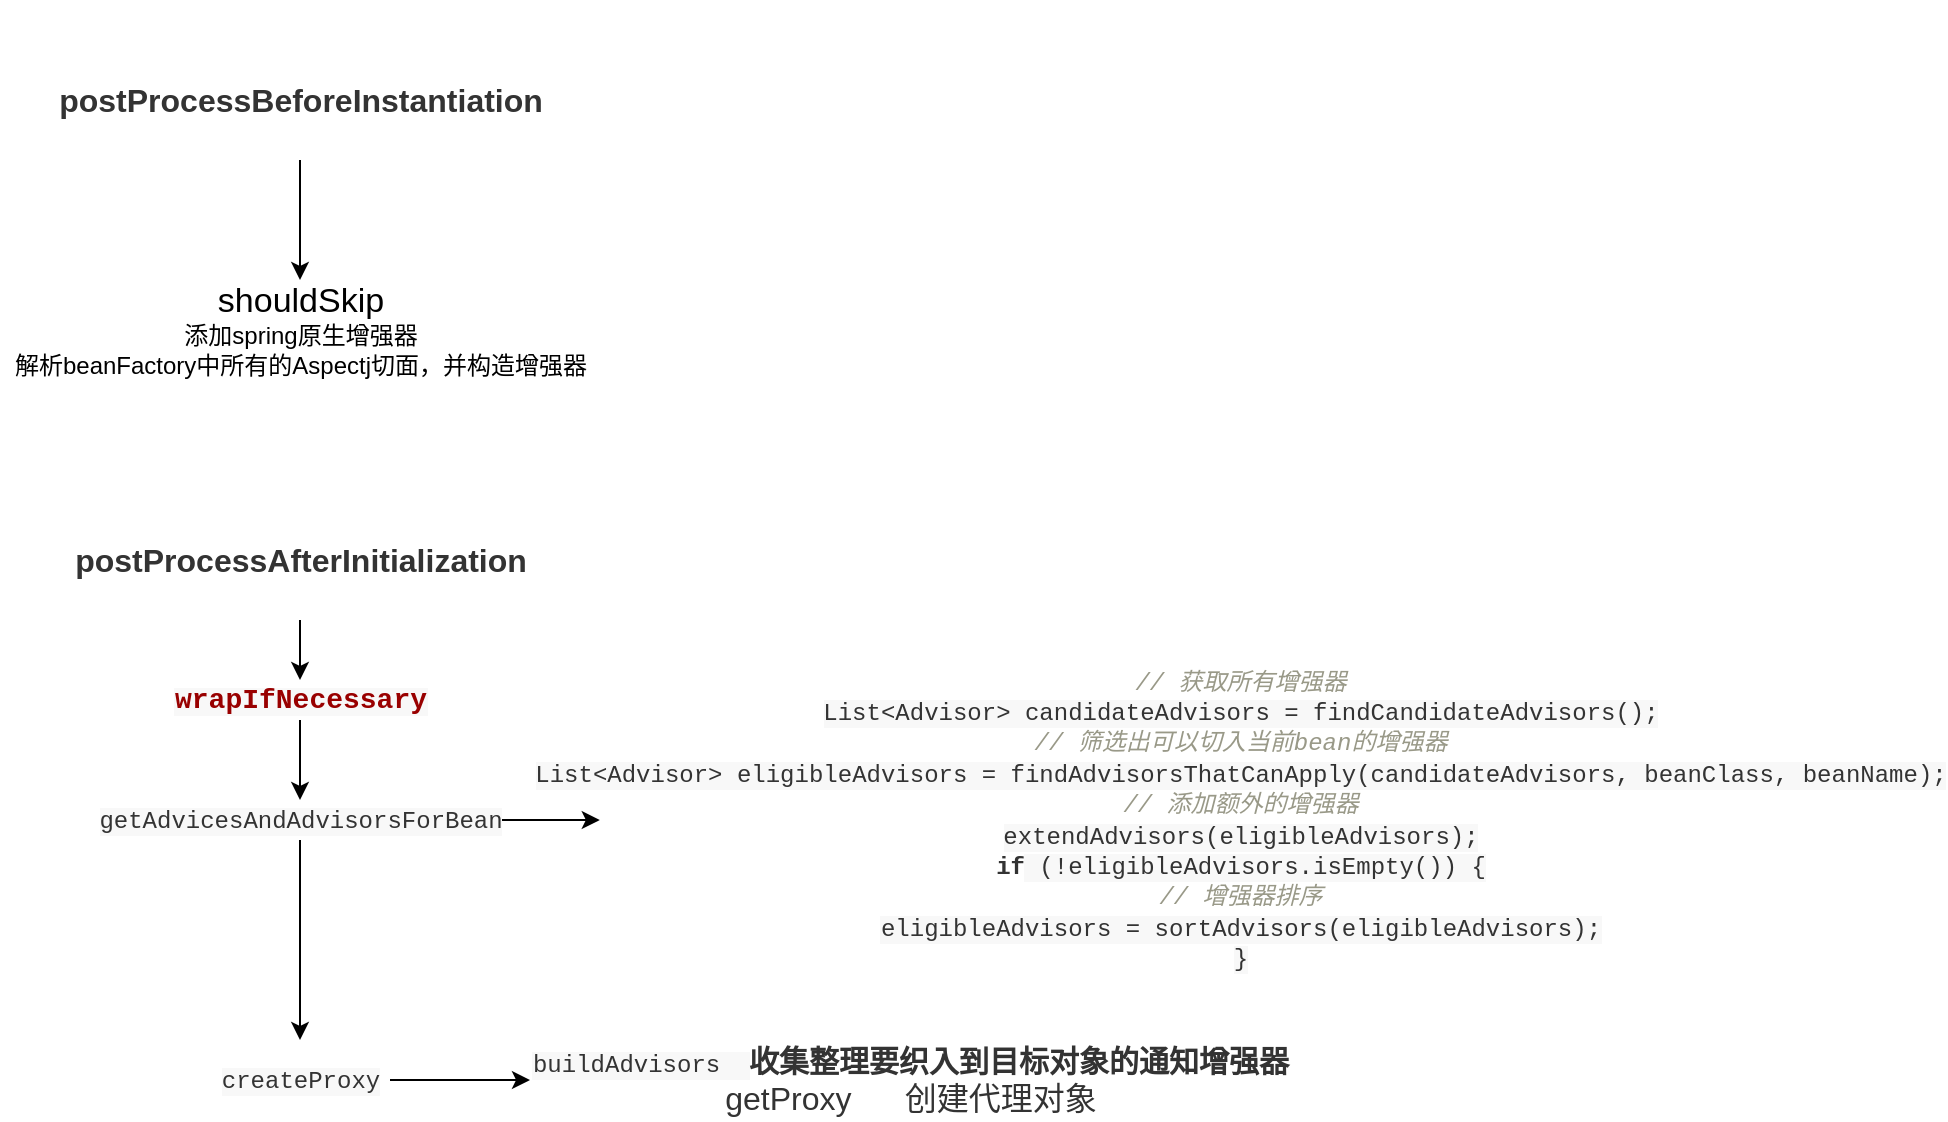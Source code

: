 <mxfile version="13.8.1" type="onedrive"><diagram id="fH_w7xUqKePJb1O1RN7a" name="Page-1"><mxGraphModel dx="1422" dy="762" grid="1" gridSize="10" guides="1" tooltips="1" connect="1" arrows="1" fold="1" page="1" pageScale="1" pageWidth="827" pageHeight="1169" math="0" shadow="0"><root><mxCell id="0"/><mxCell id="1" parent="0"/><mxCell id="ZsvegcYX8zv62SoyjPHL-5" style="edgeStyle=orthogonalEdgeStyle;rounded=0;orthogonalLoop=1;jettySize=auto;html=1;" edge="1" parent="1" source="ZsvegcYX8zv62SoyjPHL-2"><mxGeometry relative="1" as="geometry"><mxPoint x="160" y="140" as="targetPoint"/></mxGeometry></mxCell><mxCell id="ZsvegcYX8zv62SoyjPHL-2" value="&lt;h4 style=&quot;line-height: 1.5 ; margin-top: 35px ; margin-bottom: 10px ; padding-bottom: 5px ; font-size: 16px ; color: rgb(51 , 51 , 51) ; font-family: , , &amp;#34;segoe ui&amp;#34; , &amp;#34;roboto&amp;#34; , &amp;#34;ubuntu&amp;#34; , &amp;#34;cantarell&amp;#34; , &amp;#34;noto sans&amp;#34; , sans-serif , &amp;#34;blinkmacsystemfont&amp;#34; , &amp;#34;helvetica neue&amp;#34; , &amp;#34;pingfang sc&amp;#34; , &amp;#34;hiragino sans gb&amp;#34; , &amp;#34;microsoft yahei&amp;#34; , &amp;#34;arial&amp;#34; ; background-color: rgb(255 , 255 , 255)&quot;&gt;postProcessBeforeInstantiation&lt;/h4&gt;" style="text;html=1;align=center;verticalAlign=middle;resizable=0;points=[];autosize=1;" vertex="1" parent="1"><mxGeometry x="30" width="260" height="80" as="geometry"/></mxCell><mxCell id="ZsvegcYX8zv62SoyjPHL-3" value="&lt;font style=&quot;font-size: 17px&quot;&gt;shouldSkip&lt;/font&gt;&lt;br&gt;添加spring原生增强器&lt;br&gt;解析beanFactory中所有的Aspectj切面，并构造增强器" style="text;html=1;align=center;verticalAlign=middle;resizable=0;points=[];autosize=1;" vertex="1" parent="1"><mxGeometry x="10" y="140" width="300" height="50" as="geometry"/></mxCell><mxCell id="ZsvegcYX8zv62SoyjPHL-12" style="edgeStyle=orthogonalEdgeStyle;rounded=0;orthogonalLoop=1;jettySize=auto;html=1;" edge="1" parent="1" source="ZsvegcYX8zv62SoyjPHL-6" target="ZsvegcYX8zv62SoyjPHL-7"><mxGeometry relative="1" as="geometry"/></mxCell><mxCell id="ZsvegcYX8zv62SoyjPHL-6" value="&lt;h4 style=&quot;line-height: 1.5 ; margin-top: 35px ; margin-bottom: 10px ; padding-bottom: 5px ; font-size: 16px ; color: rgb(51 , 51 , 51) ; font-family: , , &amp;#34;segoe ui&amp;#34; , &amp;#34;roboto&amp;#34; , &amp;#34;ubuntu&amp;#34; , &amp;#34;cantarell&amp;#34; , &amp;#34;noto sans&amp;#34; , sans-serif , &amp;#34;blinkmacsystemfont&amp;#34; , &amp;#34;helvetica neue&amp;#34; , &amp;#34;pingfang sc&amp;#34; , &amp;#34;hiragino sans gb&amp;#34; , &amp;#34;microsoft yahei&amp;#34; , &amp;#34;arial&amp;#34; ; background-color: rgb(255 , 255 , 255)&quot;&gt;postProcessAfterInitialization&lt;/h4&gt;" style="text;html=1;align=center;verticalAlign=middle;resizable=0;points=[];autosize=1;" vertex="1" parent="1"><mxGeometry x="40" y="230" width="240" height="80" as="geometry"/></mxCell><mxCell id="ZsvegcYX8zv62SoyjPHL-13" value="" style="edgeStyle=orthogonalEdgeStyle;rounded=0;orthogonalLoop=1;jettySize=auto;html=1;" edge="1" parent="1" source="ZsvegcYX8zv62SoyjPHL-7" target="ZsvegcYX8zv62SoyjPHL-8"><mxGeometry relative="1" as="geometry"/></mxCell><mxCell id="ZsvegcYX8zv62SoyjPHL-7" value="&lt;span style=&quot;color: rgb(153 , 0 , 0) ; font-family: &amp;#34;menlo&amp;#34; , &amp;#34;monaco&amp;#34; , &amp;#34;consolas&amp;#34; , &amp;#34;courier new&amp;#34; , monospace ; font-weight: 700 ; background-color: rgb(248 , 248 , 248)&quot;&gt;&lt;font style=&quot;font-size: 14px&quot;&gt;wrapIfNecessary&lt;/font&gt;&lt;/span&gt;" style="text;html=1;align=center;verticalAlign=middle;resizable=0;points=[];autosize=1;" vertex="1" parent="1"><mxGeometry x="95" y="340" width="130" height="20" as="geometry"/></mxCell><mxCell id="ZsvegcYX8zv62SoyjPHL-14" style="edgeStyle=orthogonalEdgeStyle;rounded=0;orthogonalLoop=1;jettySize=auto;html=1;" edge="1" parent="1" source="ZsvegcYX8zv62SoyjPHL-8"><mxGeometry relative="1" as="geometry"><mxPoint x="160" y="520" as="targetPoint"/></mxGeometry></mxCell><mxCell id="ZsvegcYX8zv62SoyjPHL-15" style="edgeStyle=orthogonalEdgeStyle;rounded=0;orthogonalLoop=1;jettySize=auto;html=1;entryX=0.015;entryY=0.5;entryDx=0;entryDy=0;entryPerimeter=0;" edge="1" parent="1" source="ZsvegcYX8zv62SoyjPHL-8" target="ZsvegcYX8zv62SoyjPHL-9"><mxGeometry relative="1" as="geometry"/></mxCell><mxCell id="ZsvegcYX8zv62SoyjPHL-8" value="&lt;span style=&quot;color: rgb(51 , 51 , 51) ; font-family: &amp;#34;menlo&amp;#34; , &amp;#34;monaco&amp;#34; , &amp;#34;consolas&amp;#34; , &amp;#34;courier new&amp;#34; , monospace ; background-color: rgb(248 , 248 , 248)&quot;&gt;getAdvicesAndAdvisorsForBean&lt;/span&gt;" style="text;html=1;align=center;verticalAlign=middle;resizable=0;points=[];autosize=1;" vertex="1" parent="1"><mxGeometry x="60" y="400" width="200" height="20" as="geometry"/></mxCell><mxCell id="ZsvegcYX8zv62SoyjPHL-9" value="&lt;span style=&quot;color: rgb(51 , 51 , 51) ; font-family: &amp;#34;menlo&amp;#34; , &amp;#34;monaco&amp;#34; , &amp;#34;consolas&amp;#34; , &amp;#34;courier new&amp;#34; , monospace ; background-color: rgb(248 , 248 , 248)&quot;&gt; &lt;/span&gt;&lt;span class=&quot;hljs-comment&quot; style=&quot;color: rgb(153 , 153 , 136) ; font-style: italic ; font-family: &amp;#34;menlo&amp;#34; , &amp;#34;monaco&amp;#34; , &amp;#34;consolas&amp;#34; , &amp;#34;courier new&amp;#34; , monospace&quot;&gt;// 获取所有增强器&lt;/span&gt;&lt;span style=&quot;color: rgb(51 , 51 , 51) ; font-family: &amp;#34;menlo&amp;#34; , &amp;#34;monaco&amp;#34; , &amp;#34;consolas&amp;#34; , &amp;#34;courier new&amp;#34; , monospace ; background-color: rgb(248 , 248 , 248)&quot;&gt;&lt;br/&gt;    List&amp;lt;Advisor&amp;gt; candidateAdvisors = findCandidateAdvisors();&lt;br/&gt;    &lt;/span&gt;&lt;span class=&quot;hljs-comment&quot; style=&quot;color: rgb(153 , 153 , 136) ; font-style: italic ; font-family: &amp;#34;menlo&amp;#34; , &amp;#34;monaco&amp;#34; , &amp;#34;consolas&amp;#34; , &amp;#34;courier new&amp;#34; , monospace&quot;&gt;// 筛选出可以切入当前bean的增强器&lt;/span&gt;&lt;span style=&quot;color: rgb(51 , 51 , 51) ; font-family: &amp;#34;menlo&amp;#34; , &amp;#34;monaco&amp;#34; , &amp;#34;consolas&amp;#34; , &amp;#34;courier new&amp;#34; , monospace ; background-color: rgb(248 , 248 , 248)&quot;&gt;&lt;br/&gt;    List&amp;lt;Advisor&amp;gt; eligibleAdvisors = findAdvisorsThatCanApply(candidateAdvisors, beanClass, beanName);&lt;br/&gt;    &lt;/span&gt;&lt;span class=&quot;hljs-comment&quot; style=&quot;color: rgb(153 , 153 , 136) ; font-style: italic ; font-family: &amp;#34;menlo&amp;#34; , &amp;#34;monaco&amp;#34; , &amp;#34;consolas&amp;#34; , &amp;#34;courier new&amp;#34; , monospace&quot;&gt;// 添加额外的增强器&lt;/span&gt;&lt;span style=&quot;color: rgb(51 , 51 , 51) ; font-family: &amp;#34;menlo&amp;#34; , &amp;#34;monaco&amp;#34; , &amp;#34;consolas&amp;#34; , &amp;#34;courier new&amp;#34; , monospace ; background-color: rgb(248 , 248 , 248)&quot;&gt;&lt;br/&gt;    extendAdvisors(eligibleAdvisors);&lt;br/&gt;    &lt;/span&gt;&lt;span class=&quot;hljs-keyword&quot; style=&quot;color: rgb(51 , 51 , 51) ; font-weight: 700 ; font-family: &amp;#34;menlo&amp;#34; , &amp;#34;monaco&amp;#34; , &amp;#34;consolas&amp;#34; , &amp;#34;courier new&amp;#34; , monospace&quot;&gt;if&lt;/span&gt;&lt;span style=&quot;color: rgb(51 , 51 , 51) ; font-family: &amp;#34;menlo&amp;#34; , &amp;#34;monaco&amp;#34; , &amp;#34;consolas&amp;#34; , &amp;#34;courier new&amp;#34; , monospace ; background-color: rgb(248 , 248 , 248)&quot;&gt; (!eligibleAdvisors.isEmpty()) {&lt;br/&gt;        &lt;/span&gt;&lt;span class=&quot;hljs-comment&quot; style=&quot;color: rgb(153 , 153 , 136) ; font-style: italic ; font-family: &amp;#34;menlo&amp;#34; , &amp;#34;monaco&amp;#34; , &amp;#34;consolas&amp;#34; , &amp;#34;courier new&amp;#34; , monospace&quot;&gt;// 增强器排序&lt;/span&gt;&lt;span style=&quot;color: rgb(51 , 51 , 51) ; font-family: &amp;#34;menlo&amp;#34; , &amp;#34;monaco&amp;#34; , &amp;#34;consolas&amp;#34; , &amp;#34;courier new&amp;#34; , monospace ; background-color: rgb(248 , 248 , 248)&quot;&gt;&lt;br/&gt;        eligibleAdvisors = sortAdvisors(eligibleAdvisors);&lt;br/&gt;    }&lt;/span&gt;" style="text;html=1;align=center;verticalAlign=middle;resizable=0;points=[];autosize=1;" vertex="1" parent="1"><mxGeometry x="300" y="335" width="660" height="150" as="geometry"/></mxCell><mxCell id="ZsvegcYX8zv62SoyjPHL-16" style="edgeStyle=orthogonalEdgeStyle;rounded=0;orthogonalLoop=1;jettySize=auto;html=1;" edge="1" parent="1" source="ZsvegcYX8zv62SoyjPHL-10" target="ZsvegcYX8zv62SoyjPHL-11"><mxGeometry relative="1" as="geometry"/></mxCell><mxCell id="ZsvegcYX8zv62SoyjPHL-10" value="&lt;span style=&quot;color: rgb(51 , 51 , 51) ; font-family: &amp;#34;menlo&amp;#34; , &amp;#34;monaco&amp;#34; , &amp;#34;consolas&amp;#34; , &amp;#34;courier new&amp;#34; , monospace ; background-color: rgb(248 , 248 , 248)&quot;&gt;createProxy&lt;/span&gt;" style="text;html=1;align=center;verticalAlign=middle;resizable=0;points=[];autosize=1;" vertex="1" parent="1"><mxGeometry x="115" y="530" width="90" height="20" as="geometry"/></mxCell><mxCell id="ZsvegcYX8zv62SoyjPHL-11" value="&lt;span style=&quot;color: rgb(51 , 51 , 51) ; font-family: &amp;#34;menlo&amp;#34; , &amp;#34;monaco&amp;#34; , &amp;#34;consolas&amp;#34; , &amp;#34;courier new&amp;#34; , monospace ; background-color: rgb(248 , 248 , 248)&quot;&gt;buildAdvisors&amp;nbsp;&amp;nbsp;&lt;/span&gt;&lt;span style=&quot;font-weight: 700 ; color: rgb(51 , 51 , 51) ; font-family: , , &amp;#34;segoe ui&amp;#34; , &amp;#34;roboto&amp;#34; , &amp;#34;ubuntu&amp;#34; , &amp;#34;cantarell&amp;#34; , &amp;#34;noto sans&amp;#34; , sans-serif , &amp;#34;blinkmacsystemfont&amp;#34; , &amp;#34;helvetica neue&amp;#34; , &amp;#34;pingfang sc&amp;#34; , &amp;#34;hiragino sans gb&amp;#34; , &amp;#34;microsoft yahei&amp;#34; , &amp;#34;arial&amp;#34; ; font-size: 15px ; background-color: rgb(255 , 255 , 255)&quot;&gt;收集整理要织入到目标对象的通知增强器&lt;br&gt;&lt;/span&gt;&lt;span style=&quot;background-color: rgb(255 , 255 , 255) ; color: rgb(51 , 51 , 51) ; font-size: 16px&quot;&gt;getProxy&amp;nbsp; &amp;nbsp; &amp;nbsp; 创建代理对象&lt;/span&gt;&lt;span style=&quot;font-weight: 700 ; color: rgb(51 , 51 , 51) ; font-family: , , &amp;#34;segoe ui&amp;#34; , &amp;#34;roboto&amp;#34; , &amp;#34;ubuntu&amp;#34; , &amp;#34;cantarell&amp;#34; , &amp;#34;noto sans&amp;#34; , sans-serif , &amp;#34;blinkmacsystemfont&amp;#34; , &amp;#34;helvetica neue&amp;#34; , &amp;#34;pingfang sc&amp;#34; , &amp;#34;hiragino sans gb&amp;#34; , &amp;#34;microsoft yahei&amp;#34; , &amp;#34;arial&amp;#34; ; font-size: 15px ; background-color: rgb(255 , 255 , 255)&quot;&gt;&lt;br&gt;&lt;/span&gt;" style="text;html=1;align=center;verticalAlign=middle;resizable=0;points=[];autosize=1;" vertex="1" parent="1"><mxGeometry x="275" y="520" width="380" height="40" as="geometry"/></mxCell></root></mxGraphModel></diagram></mxfile>